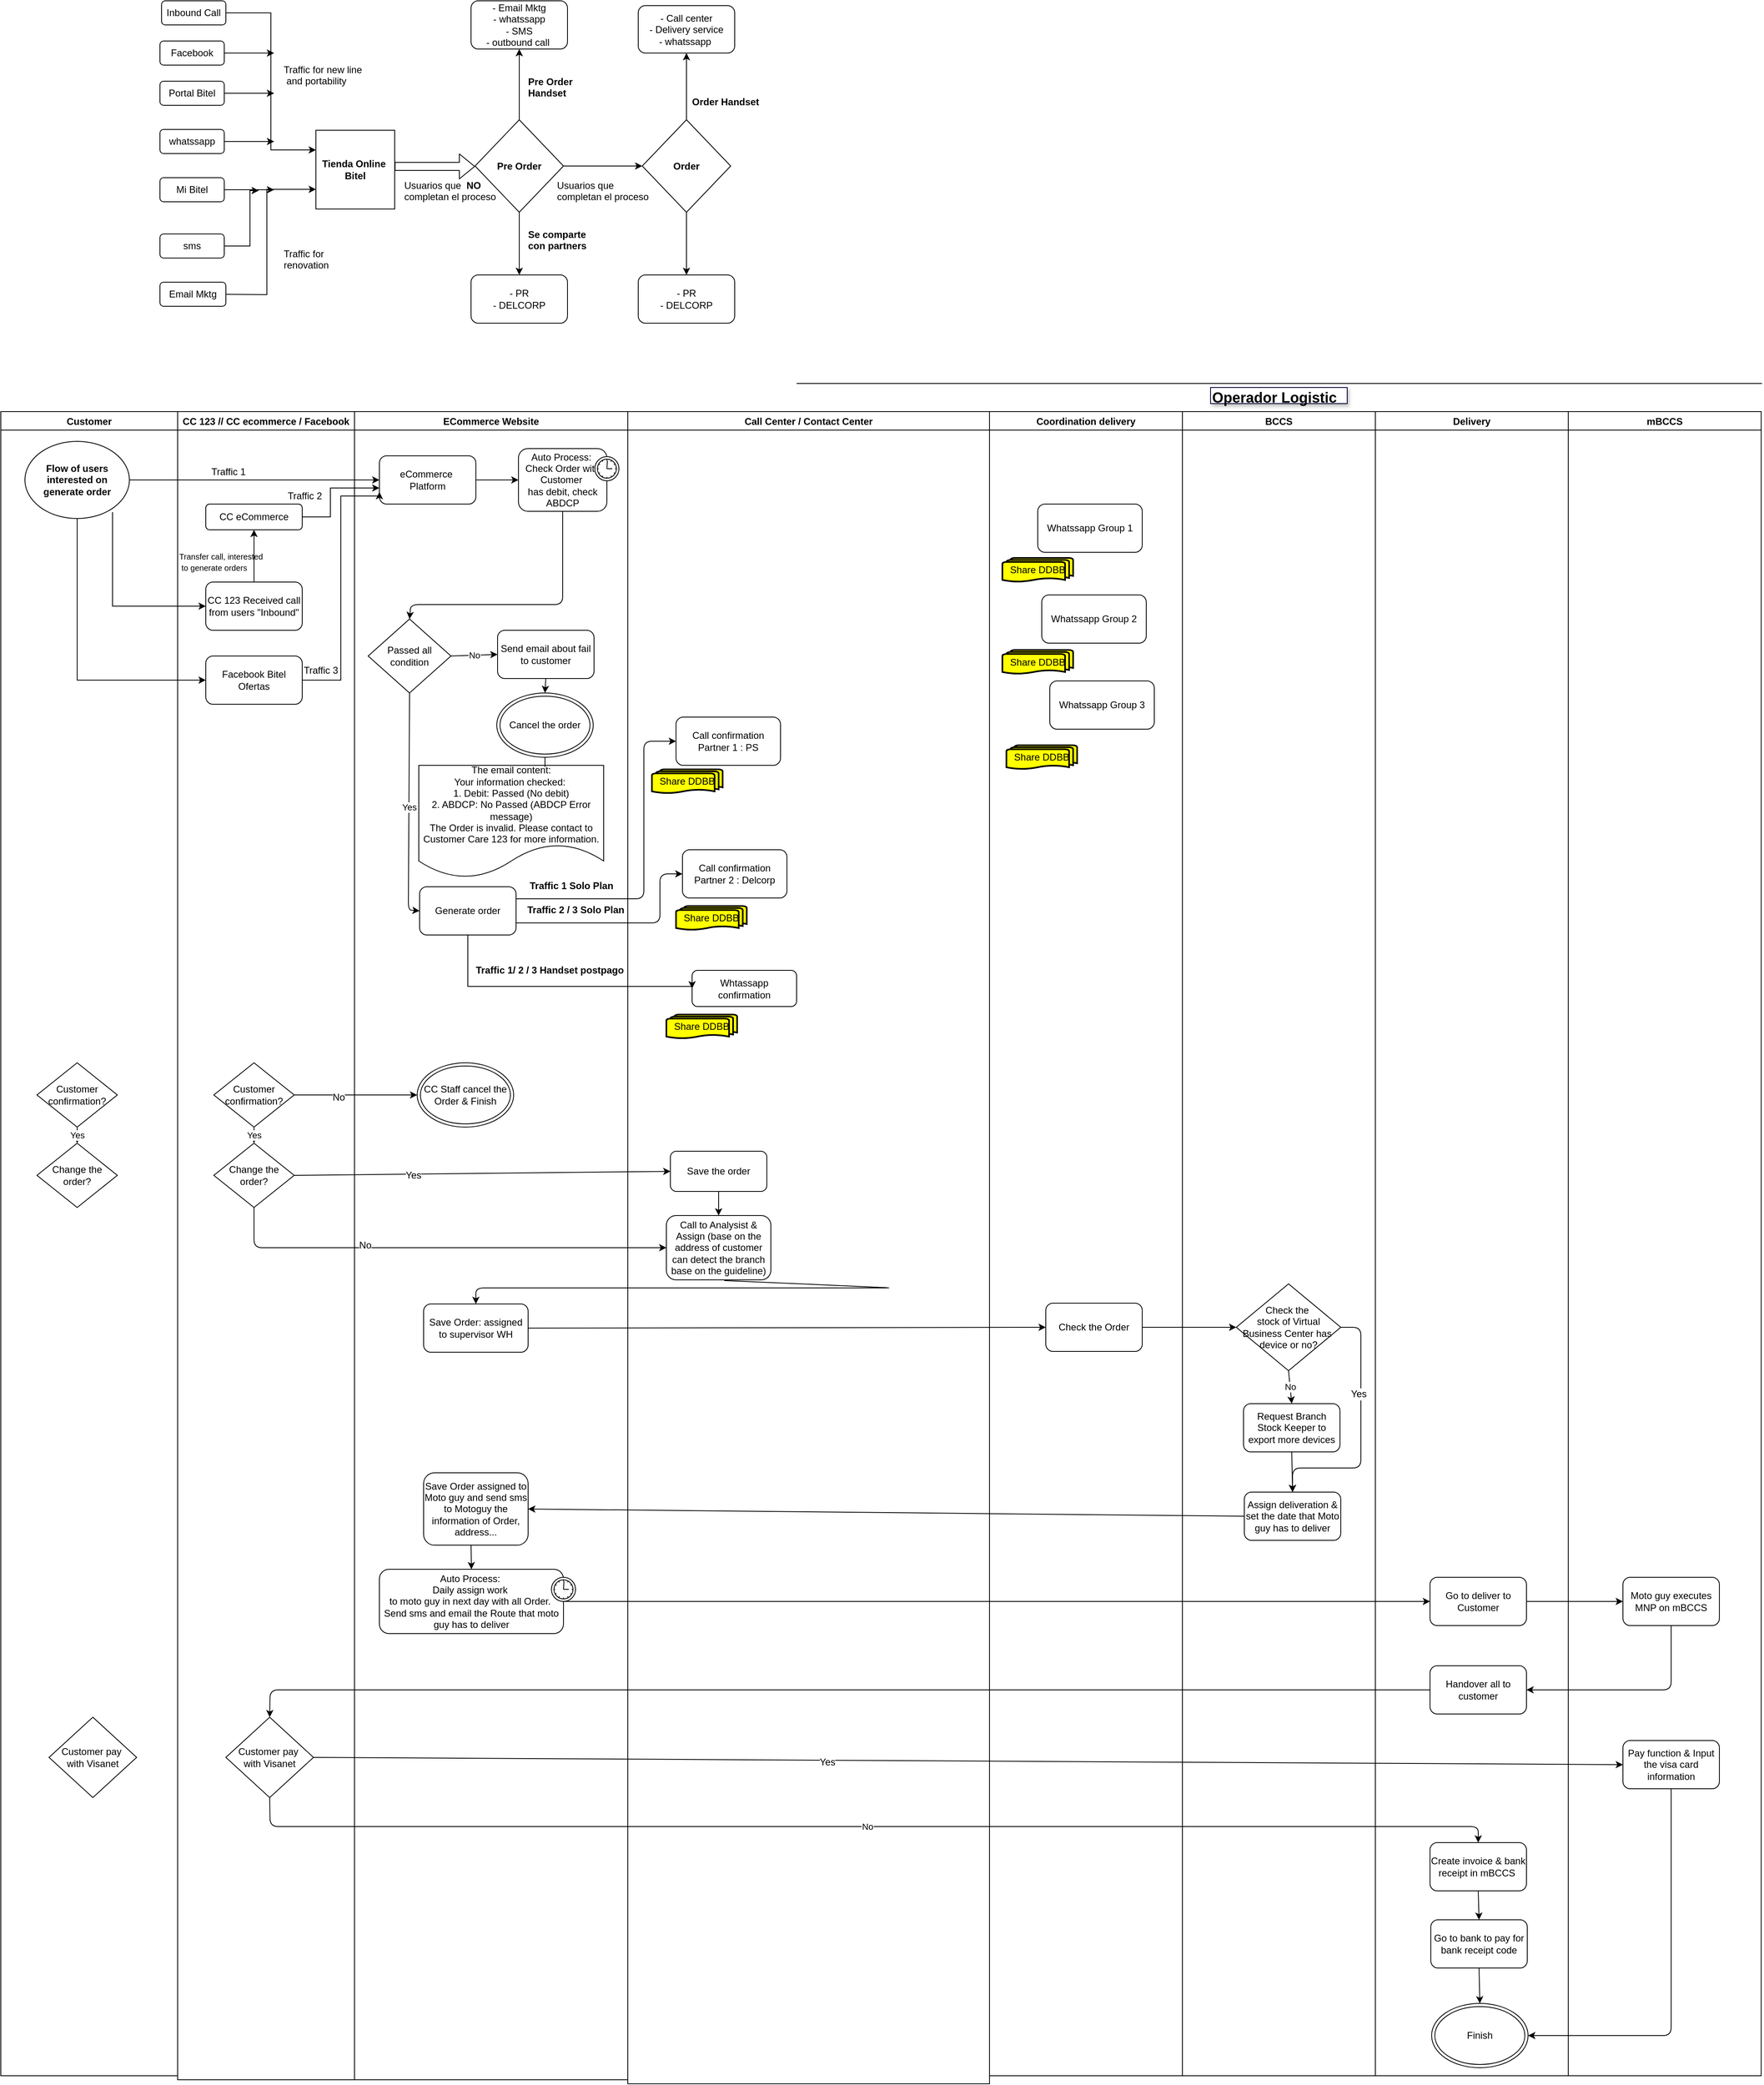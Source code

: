 <mxfile version="10.8.0" type="github"><diagram id="zP4iyxs3jzjMyuQG23tj" name="Page-1"><mxGraphModel dx="1930" dy="452" grid="1" gridSize="10" guides="1" tooltips="1" connect="1" arrows="1" fold="1" page="1" pageScale="1" pageWidth="850" pageHeight="1100" math="0" shadow="0"><root><mxCell id="0"/><mxCell id="1" parent="0"/><mxCell id="Ee-xBz2CqtSxg2sr-4L6-31" style="edgeStyle=orthogonalEdgeStyle;rounded=0;orthogonalLoop=1;jettySize=auto;html=1;" parent="1" source="Ee-xBz2CqtSxg2sr-4L6-2" edge="1"><mxGeometry relative="1" as="geometry"><mxPoint x="200" y="109" as="targetPoint"/></mxGeometry></mxCell><mxCell id="Ee-xBz2CqtSxg2sr-4L6-2" value="Facebook" style="rounded=1;whiteSpace=wrap;html=1;" parent="1" vertex="1"><mxGeometry x="58" y="94" width="80" height="30" as="geometry"/></mxCell><mxCell id="Ee-xBz2CqtSxg2sr-4L6-13" style="edgeStyle=orthogonalEdgeStyle;rounded=0;orthogonalLoop=1;jettySize=auto;html=1;" parent="1" source="Ee-xBz2CqtSxg2sr-4L6-3" edge="1"><mxGeometry relative="1" as="geometry"><mxPoint x="200" y="159" as="targetPoint"/></mxGeometry></mxCell><mxCell id="Ee-xBz2CqtSxg2sr-4L6-3" value="Portal Bitel" style="rounded=1;whiteSpace=wrap;html=1;" parent="1" vertex="1"><mxGeometry x="58" y="144" width="80" height="30" as="geometry"/></mxCell><mxCell id="Ee-xBz2CqtSxg2sr-4L6-14" style="edgeStyle=orthogonalEdgeStyle;rounded=0;orthogonalLoop=1;jettySize=auto;html=1;" parent="1" source="Ee-xBz2CqtSxg2sr-4L6-4" edge="1"><mxGeometry relative="1" as="geometry"><mxPoint x="200" y="219" as="targetPoint"/></mxGeometry></mxCell><mxCell id="Ee-xBz2CqtSxg2sr-4L6-4" value="whatssapp" style="rounded=1;whiteSpace=wrap;html=1;" parent="1" vertex="1"><mxGeometry x="58" y="204" width="80" height="30" as="geometry"/></mxCell><mxCell id="Ee-xBz2CqtSxg2sr-4L6-16" style="edgeStyle=orthogonalEdgeStyle;rounded=0;orthogonalLoop=1;jettySize=auto;html=1;" parent="1" source="Ee-xBz2CqtSxg2sr-4L6-5" edge="1"><mxGeometry relative="1" as="geometry"><mxPoint x="200" y="279" as="targetPoint"/></mxGeometry></mxCell><mxCell id="Ee-xBz2CqtSxg2sr-4L6-5" value="Mi Bitel" style="rounded=1;whiteSpace=wrap;html=1;" parent="1" vertex="1"><mxGeometry x="58" y="264" width="80" height="30" as="geometry"/></mxCell><mxCell id="Ee-xBz2CqtSxg2sr-4L6-17" style="edgeStyle=orthogonalEdgeStyle;rounded=0;orthogonalLoop=1;jettySize=auto;html=1;" parent="1" edge="1"><mxGeometry relative="1" as="geometry"><mxPoint x="181" y="280" as="targetPoint"/><mxPoint x="129" y="349" as="sourcePoint"/><Array as="points"><mxPoint x="170" y="349"/><mxPoint x="170" y="280"/></Array></mxGeometry></mxCell><mxCell id="Ee-xBz2CqtSxg2sr-4L6-6" value="sms" style="rounded=1;whiteSpace=wrap;html=1;" parent="1" vertex="1"><mxGeometry x="58" y="334" width="80" height="30" as="geometry"/></mxCell><mxCell id="Ee-xBz2CqtSxg2sr-4L6-18" style="edgeStyle=orthogonalEdgeStyle;rounded=0;orthogonalLoop=1;jettySize=auto;html=1;entryX=0;entryY=0.75;entryDx=0;entryDy=0;" parent="1" target="Ee-xBz2CqtSxg2sr-4L6-8" edge="1"><mxGeometry relative="1" as="geometry"><mxPoint x="199" y="280" as="targetPoint"/><mxPoint x="129" y="409" as="sourcePoint"/></mxGeometry></mxCell><mxCell id="Ee-xBz2CqtSxg2sr-4L6-7" value="Email Mktg" style="rounded=1;whiteSpace=wrap;html=1;" parent="1" vertex="1"><mxGeometry x="58" y="394" width="82" height="30" as="geometry"/></mxCell><mxCell id="Ee-xBz2CqtSxg2sr-4L6-8" value="&lt;b&gt;Tienda Online&amp;nbsp;&lt;br&gt;Bitel&lt;/b&gt;&lt;br&gt;" style="whiteSpace=wrap;html=1;aspect=fixed;" parent="1" vertex="1"><mxGeometry x="252" y="205" width="98" height="98" as="geometry"/></mxCell><mxCell id="Ee-xBz2CqtSxg2sr-4L6-15" value="Traffic for new line&lt;br&gt;&amp;nbsp;and portability" style="text;html=1;resizable=0;points=[];autosize=1;align=left;verticalAlign=top;spacingTop=-4;" parent="1" vertex="1"><mxGeometry x="210" y="120" width="110" height="30" as="geometry"/></mxCell><mxCell id="Ee-xBz2CqtSxg2sr-4L6-19" value="Traffic for &lt;br&gt;renovation" style="text;html=1;resizable=0;points=[];autosize=1;align=left;verticalAlign=top;spacingTop=-4;" parent="1" vertex="1"><mxGeometry x="210" y="349" width="70" height="30" as="geometry"/></mxCell><mxCell id="Ee-xBz2CqtSxg2sr-4L6-30" style="edgeStyle=orthogonalEdgeStyle;rounded=0;orthogonalLoop=1;jettySize=auto;html=1;entryX=0;entryY=0.25;entryDx=0;entryDy=0;" parent="1" source="Ee-xBz2CqtSxg2sr-4L6-29" target="Ee-xBz2CqtSxg2sr-4L6-8" edge="1"><mxGeometry relative="1" as="geometry"/></mxCell><mxCell id="Ee-xBz2CqtSxg2sr-4L6-29" value="Inbound Call" style="rounded=1;whiteSpace=wrap;html=1;" parent="1" vertex="1"><mxGeometry x="60" y="44" width="80" height="30" as="geometry"/></mxCell><mxCell id="Ee-xBz2CqtSxg2sr-4L6-32" value="" style="shape=flexArrow;endArrow=classic;html=1;" parent="1" edge="1"><mxGeometry width="50" height="50" relative="1" as="geometry"><mxPoint x="350" y="250" as="sourcePoint"/><mxPoint x="450" y="250" as="targetPoint"/></mxGeometry></mxCell><mxCell id="Ee-xBz2CqtSxg2sr-4L6-35" style="edgeStyle=orthogonalEdgeStyle;rounded=0;orthogonalLoop=1;jettySize=auto;html=1;entryX=0;entryY=0.5;entryDx=0;entryDy=0;" parent="1" source="Ee-xBz2CqtSxg2sr-4L6-33" target="Ee-xBz2CqtSxg2sr-4L6-34" edge="1"><mxGeometry relative="1" as="geometry"/></mxCell><mxCell id="Ee-xBz2CqtSxg2sr-4L6-39" style="edgeStyle=orthogonalEdgeStyle;rounded=0;orthogonalLoop=1;jettySize=auto;html=1;entryX=0.5;entryY=1;entryDx=0;entryDy=0;" parent="1" source="Ee-xBz2CqtSxg2sr-4L6-33" target="Ee-xBz2CqtSxg2sr-4L6-38" edge="1"><mxGeometry relative="1" as="geometry"/></mxCell><mxCell id="Ee-xBz2CqtSxg2sr-4L6-44" style="edgeStyle=orthogonalEdgeStyle;rounded=0;orthogonalLoop=1;jettySize=auto;html=1;" parent="1" source="Ee-xBz2CqtSxg2sr-4L6-33" target="Ee-xBz2CqtSxg2sr-4L6-43" edge="1"><mxGeometry relative="1" as="geometry"/></mxCell><mxCell id="Ee-xBz2CqtSxg2sr-4L6-33" value="&lt;b&gt;Pre Order&lt;/b&gt;" style="rhombus;whiteSpace=wrap;html=1;" parent="1" vertex="1"><mxGeometry x="450" y="192" width="110" height="115" as="geometry"/></mxCell><mxCell id="Ee-xBz2CqtSxg2sr-4L6-46" style="edgeStyle=orthogonalEdgeStyle;rounded=0;orthogonalLoop=1;jettySize=auto;html=1;entryX=0.5;entryY=1;entryDx=0;entryDy=0;" parent="1" source="Ee-xBz2CqtSxg2sr-4L6-34" target="Ee-xBz2CqtSxg2sr-4L6-45" edge="1"><mxGeometry relative="1" as="geometry"/></mxCell><mxCell id="Ee-xBz2CqtSxg2sr-4L6-49" style="edgeStyle=orthogonalEdgeStyle;rounded=0;orthogonalLoop=1;jettySize=auto;html=1;" parent="1" source="Ee-xBz2CqtSxg2sr-4L6-34" target="Ee-xBz2CqtSxg2sr-4L6-48" edge="1"><mxGeometry relative="1" as="geometry"/></mxCell><mxCell id="Ee-xBz2CqtSxg2sr-4L6-34" value="&lt;b&gt;Order&lt;/b&gt;" style="rhombus;whiteSpace=wrap;html=1;" parent="1" vertex="1"><mxGeometry x="658" y="192" width="110" height="115" as="geometry"/></mxCell><mxCell id="Ee-xBz2CqtSxg2sr-4L6-36" value="Usuarios que&amp;nbsp; &lt;br&gt;completan&amp;nbsp;el proceso&lt;br&gt;" style="text;html=1;resizable=0;points=[];autosize=1;align=left;verticalAlign=top;spacingTop=-4;" parent="1" vertex="1"><mxGeometry x="550" y="264" width="130" height="30" as="geometry"/></mxCell><mxCell id="Ee-xBz2CqtSxg2sr-4L6-37" value="Usuarios que&amp;nbsp; &lt;b&gt;NO&lt;/b&gt;&lt;br&gt;completan&amp;nbsp;el proceso&lt;br&gt;" style="text;html=1;resizable=0;points=[];autosize=1;align=left;verticalAlign=top;spacingTop=-4;" parent="1" vertex="1"><mxGeometry x="360" y="264" width="130" height="30" as="geometry"/></mxCell><mxCell id="Ee-xBz2CqtSxg2sr-4L6-38" value="- Email Mktg&lt;br&gt;- whatssapp&lt;br&gt;- SMS&lt;br&gt;- outbound call&amp;nbsp;&lt;br&gt;" style="rounded=1;whiteSpace=wrap;html=1;" parent="1" vertex="1"><mxGeometry x="445" y="44" width="120" height="60" as="geometry"/></mxCell><mxCell id="Ee-xBz2CqtSxg2sr-4L6-41" value="&lt;b&gt;Pre Order&lt;br&gt;Handset&lt;/b&gt;&lt;br&gt;" style="text;html=1;resizable=0;points=[];autosize=1;align=left;verticalAlign=top;spacingTop=-4;" parent="1" vertex="1"><mxGeometry x="514" y="135" width="70" height="30" as="geometry"/></mxCell><mxCell id="Ee-xBz2CqtSxg2sr-4L6-42" value="&lt;b&gt;Se comparte&lt;br&gt;con partners&lt;/b&gt;&lt;br&gt;" style="text;html=1;resizable=0;points=[];autosize=1;align=left;verticalAlign=top;spacingTop=-4;" parent="1" vertex="1"><mxGeometry x="514" y="324.5" width="90" height="30" as="geometry"/></mxCell><mxCell id="Ee-xBz2CqtSxg2sr-4L6-43" value="- PR&lt;br&gt;- DELCORP&lt;br&gt;" style="rounded=1;whiteSpace=wrap;html=1;" parent="1" vertex="1"><mxGeometry x="445" y="385" width="120" height="60" as="geometry"/></mxCell><mxCell id="Ee-xBz2CqtSxg2sr-4L6-45" value="- Call center&lt;br&gt;- Delivery service&lt;br&gt;- whatssapp&amp;nbsp;&lt;br&gt;" style="rounded=1;whiteSpace=wrap;html=1;" parent="1" vertex="1"><mxGeometry x="653" y="50" width="120" height="59" as="geometry"/></mxCell><mxCell id="Ee-xBz2CqtSxg2sr-4L6-47" value="&lt;b&gt;Order&amp;nbsp;Handset&lt;/b&gt;&lt;br&gt;" style="text;html=1;resizable=0;points=[];autosize=1;align=left;verticalAlign=top;spacingTop=-4;" parent="1" vertex="1"><mxGeometry x="718" y="160" width="100" height="20" as="geometry"/></mxCell><mxCell id="Ee-xBz2CqtSxg2sr-4L6-48" value="- PR&lt;br&gt;- DELCORP&lt;br&gt;" style="rounded=1;whiteSpace=wrap;html=1;" parent="1" vertex="1"><mxGeometry x="653" y="385" width="120" height="60" as="geometry"/></mxCell><mxCell id="YgWcidtkxYccLJRaPpgr-2" value="CC 123 // CC ecommerce / Facebook" style="swimlane;" vertex="1" parent="1"><mxGeometry x="80" y="555" width="220" height="2075" as="geometry"/></mxCell><mxCell id="YgWcidtkxYccLJRaPpgr-4" value="Customer confirmation?" style="rhombus;whiteSpace=wrap;html=1;" vertex="1" parent="YgWcidtkxYccLJRaPpgr-2"><mxGeometry x="45" y="810" width="100" height="80" as="geometry"/></mxCell><mxCell id="YgWcidtkxYccLJRaPpgr-5" value="Change the order?" style="rhombus;whiteSpace=wrap;html=1;" vertex="1" parent="YgWcidtkxYccLJRaPpgr-2"><mxGeometry x="45" y="910" width="100" height="80" as="geometry"/></mxCell><mxCell id="YgWcidtkxYccLJRaPpgr-6" value="Yes" style="endArrow=classic;html=1;entryX=0.5;entryY=0;exitX=0.5;exitY=1;" edge="1" parent="YgWcidtkxYccLJRaPpgr-2" source="YgWcidtkxYccLJRaPpgr-4" target="YgWcidtkxYccLJRaPpgr-5"><mxGeometry width="50" height="50" relative="1" as="geometry"><mxPoint x="878" y="858" as="sourcePoint"/><mxPoint x="788" y="898" as="targetPoint"/></mxGeometry></mxCell><mxCell id="YgWcidtkxYccLJRaPpgr-7" value="Customer pay&amp;nbsp;&lt;div&gt;with Visanet&lt;/div&gt;" style="rhombus;whiteSpace=wrap;html=1;" vertex="1" parent="YgWcidtkxYccLJRaPpgr-2"><mxGeometry x="60" y="1624" width="109" height="100" as="geometry"/></mxCell><mxCell id="YgWcidtkxYccLJRaPpgr-96" style="edgeStyle=orthogonalEdgeStyle;rounded=0;orthogonalLoop=1;jettySize=auto;html=1;" edge="1" parent="YgWcidtkxYccLJRaPpgr-2" source="YgWcidtkxYccLJRaPpgr-93" target="YgWcidtkxYccLJRaPpgr-95"><mxGeometry relative="1" as="geometry"/></mxCell><mxCell id="YgWcidtkxYccLJRaPpgr-93" value="CC 123 Received call from users &quot;Inbound&quot;" style="rounded=1;whiteSpace=wrap;html=1;" vertex="1" parent="YgWcidtkxYccLJRaPpgr-2"><mxGeometry x="35" y="212" width="120" height="60" as="geometry"/></mxCell><mxCell id="YgWcidtkxYccLJRaPpgr-95" value="CC eCommerce" style="rounded=1;whiteSpace=wrap;html=1;" vertex="1" parent="YgWcidtkxYccLJRaPpgr-2"><mxGeometry x="35" y="115" width="120" height="32" as="geometry"/></mxCell><mxCell id="YgWcidtkxYccLJRaPpgr-97" value="&lt;font style=&quot;font-size: 10px&quot;&gt;Transfer&amp;nbsp;call, interested&lt;br&gt;&amp;nbsp;to generate orders&amp;nbsp;&lt;/font&gt;" style="text;html=1;resizable=0;points=[];autosize=1;align=left;verticalAlign=top;spacingTop=-4;" vertex="1" parent="YgWcidtkxYccLJRaPpgr-2"><mxGeometry y="170" width="120" height="30" as="geometry"/></mxCell><mxCell id="YgWcidtkxYccLJRaPpgr-102" value="Facebook Bitel Ofertas" style="rounded=1;whiteSpace=wrap;html=1;" vertex="1" parent="YgWcidtkxYccLJRaPpgr-2"><mxGeometry x="35" y="304" width="120" height="60" as="geometry"/></mxCell><mxCell id="YgWcidtkxYccLJRaPpgr-105" value="Traffic 1" style="text;html=1;resizable=0;points=[];autosize=1;align=left;verticalAlign=top;spacingTop=-4;" vertex="1" parent="YgWcidtkxYccLJRaPpgr-2"><mxGeometry x="40" y="65" width="60" height="20" as="geometry"/></mxCell><mxCell id="YgWcidtkxYccLJRaPpgr-106" value="Traffic 2" style="text;html=1;resizable=0;points=[];autosize=1;align=left;verticalAlign=top;spacingTop=-4;" vertex="1" parent="YgWcidtkxYccLJRaPpgr-2"><mxGeometry x="135" y="95" width="60" height="20" as="geometry"/></mxCell><mxCell id="YgWcidtkxYccLJRaPpgr-107" value="Traffic 3" style="text;html=1;resizable=0;points=[];autosize=1;align=left;verticalAlign=top;spacingTop=-4;" vertex="1" parent="YgWcidtkxYccLJRaPpgr-2"><mxGeometry x="155" y="312" width="60" height="20" as="geometry"/></mxCell><mxCell id="YgWcidtkxYccLJRaPpgr-8" value="ECommerce Website" style="swimlane;" vertex="1" parent="1"><mxGeometry x="300" y="555" width="340" height="2075" as="geometry"/></mxCell><mxCell id="YgWcidtkxYccLJRaPpgr-9" value="eCommerce&amp;nbsp;&lt;br&gt;Platform&lt;br&gt;" style="rounded=1;whiteSpace=wrap;html=1;" vertex="1" parent="YgWcidtkxYccLJRaPpgr-8"><mxGeometry x="31" y="55" width="120" height="60" as="geometry"/></mxCell><mxCell id="YgWcidtkxYccLJRaPpgr-10" value="No" style="endArrow=classic;html=1;exitX=1;exitY=0.5;entryX=0;entryY=0.5;" edge="1" parent="YgWcidtkxYccLJRaPpgr-8" source="YgWcidtkxYccLJRaPpgr-14" target="YgWcidtkxYccLJRaPpgr-22"><mxGeometry width="50" height="50" relative="1" as="geometry"><mxPoint x="118" y="378" as="sourcePoint"/><mxPoint x="170" y="298" as="targetPoint"/></mxGeometry></mxCell><mxCell id="YgWcidtkxYccLJRaPpgr-11" value="Generate order" style="rounded=1;whiteSpace=wrap;html=1;" vertex="1" parent="YgWcidtkxYccLJRaPpgr-8"><mxGeometry x="81" y="591" width="120" height="60" as="geometry"/></mxCell><mxCell id="YgWcidtkxYccLJRaPpgr-14" value="Passed all condition" style="rhombus;whiteSpace=wrap;html=1;" vertex="1" parent="YgWcidtkxYccLJRaPpgr-8"><mxGeometry x="17" y="258" width="103" height="92" as="geometry"/></mxCell><mxCell id="YgWcidtkxYccLJRaPpgr-15" value="&lt;span&gt;CC Staff cancel the Order &amp;amp; Finish&lt;/span&gt;" style="ellipse;shape=doubleEllipse;whiteSpace=wrap;html=1;" vertex="1" parent="YgWcidtkxYccLJRaPpgr-8"><mxGeometry x="78" y="810" width="120" height="80" as="geometry"/></mxCell><mxCell id="YgWcidtkxYccLJRaPpgr-16" value="" style="endArrow=classic;html=1;exitX=1;exitY=0.5;entryX=0;entryY=0.5;exitDx=0;exitDy=0;entryDx=0;entryDy=0;" edge="1" parent="YgWcidtkxYccLJRaPpgr-8" source="YgWcidtkxYccLJRaPpgr-9" target="YgWcidtkxYccLJRaPpgr-20"><mxGeometry width="50" height="50" relative="1" as="geometry"><mxPoint x="100" y="210" as="sourcePoint"/><mxPoint x="86" y="160" as="targetPoint"/></mxGeometry></mxCell><mxCell id="YgWcidtkxYccLJRaPpgr-17" value="Yes" style="endArrow=classic;html=1;entryX=0;entryY=0.5;exitX=0.5;exitY=1;" edge="1" parent="YgWcidtkxYccLJRaPpgr-8" source="YgWcidtkxYccLJRaPpgr-14" target="YgWcidtkxYccLJRaPpgr-11"><mxGeometry width="50" height="50" relative="1" as="geometry"><mxPoint x="-39" y="621" as="sourcePoint"/><mxPoint x="76" y="671" as="targetPoint"/><Array as="points"><mxPoint x="67" y="620"/></Array></mxGeometry></mxCell><mxCell id="YgWcidtkxYccLJRaPpgr-20" value="Auto Process:&amp;nbsp;&lt;div&gt;Check Order with Customer&amp;nbsp;&lt;/div&gt;&lt;div&gt;has debit, check ABDCP&lt;/div&gt;" style="html=1;whiteSpace=wrap;rounded=1;" vertex="1" parent="YgWcidtkxYccLJRaPpgr-8"><mxGeometry x="204" y="46" width="110" height="78" as="geometry"/></mxCell><mxCell id="YgWcidtkxYccLJRaPpgr-21" value="" style="shape=mxgraph.bpmn.timer_start;perimeter=ellipsePerimeter;html=1;labelPosition=right;labelBackgroundColor=#ffffff;align=left;" vertex="1" parent="YgWcidtkxYccLJRaPpgr-20"><mxGeometry x="1" width="30" height="30" relative="1" as="geometry"><mxPoint x="-15" y="10" as="offset"/></mxGeometry></mxCell><mxCell id="YgWcidtkxYccLJRaPpgr-22" value="Send email about fail to customer" style="rounded=1;whiteSpace=wrap;html=1;" vertex="1" parent="YgWcidtkxYccLJRaPpgr-8"><mxGeometry x="178" y="272" width="120" height="60" as="geometry"/></mxCell><mxCell id="YgWcidtkxYccLJRaPpgr-23" value="Cancel the order" style="ellipse;shape=doubleEllipse;whiteSpace=wrap;html=1;" vertex="1" parent="YgWcidtkxYccLJRaPpgr-8"><mxGeometry x="177" y="350" width="120" height="80" as="geometry"/></mxCell><mxCell id="YgWcidtkxYccLJRaPpgr-24" value="" style="endArrow=classic;html=1;entryX=0.5;entryY=0;exitX=0.5;exitY=1;" edge="1" parent="YgWcidtkxYccLJRaPpgr-8" source="YgWcidtkxYccLJRaPpgr-22" target="YgWcidtkxYccLJRaPpgr-23"><mxGeometry width="50" height="50" relative="1" as="geometry"><mxPoint x="170" y="490" as="sourcePoint"/><mxPoint x="220" y="440" as="targetPoint"/></mxGeometry></mxCell><mxCell id="YgWcidtkxYccLJRaPpgr-25" value="The email content:&lt;div&gt;Your information checked:&amp;nbsp;&lt;div&gt;1. Debit: Passed (No debit)&lt;/div&gt;&lt;div&gt;2. ABDCP: No Passed (ABDCP Error message)&lt;/div&gt;&lt;div&gt;The Order is invalid. Please contact to Customer Care 123 for more information.&lt;/div&gt;&lt;/div&gt;" style="shape=document;whiteSpace=wrap;html=1;boundedLbl=1;" vertex="1" parent="YgWcidtkxYccLJRaPpgr-8"><mxGeometry x="80" y="440" width="230" height="140" as="geometry"/></mxCell><mxCell id="YgWcidtkxYccLJRaPpgr-26" value="" style="endArrow=none;html=1;entryX=0.5;entryY=1;" edge="1" parent="YgWcidtkxYccLJRaPpgr-8" target="YgWcidtkxYccLJRaPpgr-23"><mxGeometry width="50" height="50" relative="1" as="geometry"><mxPoint x="237" y="442" as="sourcePoint"/><mxPoint x="200" y="380" as="targetPoint"/></mxGeometry></mxCell><mxCell id="YgWcidtkxYccLJRaPpgr-27" value="Save Order assigned to Moto guy and send sms to Motoguy the information of Order, address..." style="rounded=1;whiteSpace=wrap;html=1;" vertex="1" parent="YgWcidtkxYccLJRaPpgr-8"><mxGeometry x="86" y="1320" width="130" height="90" as="geometry"/></mxCell><mxCell id="YgWcidtkxYccLJRaPpgr-28" value="" style="endArrow=classic;html=1;exitX=0.454;exitY=1;exitPerimeter=0;entryX=0.5;entryY=0;" edge="1" parent="YgWcidtkxYccLJRaPpgr-8" source="YgWcidtkxYccLJRaPpgr-27" target="YgWcidtkxYccLJRaPpgr-30"><mxGeometry width="50" height="50" relative="1" as="geometry"><mxPoint x="151" y="1605" as="sourcePoint"/><mxPoint x="144" y="1437" as="targetPoint"/></mxGeometry></mxCell><mxCell id="YgWcidtkxYccLJRaPpgr-29" value="Save Order: assigned to supervisor WH" style="rounded=1;whiteSpace=wrap;html=1;" vertex="1" parent="YgWcidtkxYccLJRaPpgr-8"><mxGeometry x="86" y="1110" width="130" height="60" as="geometry"/></mxCell><mxCell id="YgWcidtkxYccLJRaPpgr-30" value="Auto Process:&amp;nbsp;&lt;div&gt;Daily assign work&amp;nbsp;&lt;/div&gt;&lt;div&gt;to moto guy in next day with all Order.&amp;nbsp;&lt;br&gt;&lt;/div&gt;&lt;div&gt;Send sms and email the Route that moto guy has to deliver&lt;/div&gt;" style="html=1;whiteSpace=wrap;rounded=1;" vertex="1" parent="YgWcidtkxYccLJRaPpgr-8"><mxGeometry x="31" y="1440" width="229" height="80" as="geometry"/></mxCell><mxCell id="YgWcidtkxYccLJRaPpgr-31" value="" style="shape=mxgraph.bpmn.timer_start;perimeter=ellipsePerimeter;html=1;labelPosition=right;labelBackgroundColor=#ffffff;align=left;" vertex="1" parent="YgWcidtkxYccLJRaPpgr-30"><mxGeometry x="1" width="30" height="30" relative="1" as="geometry"><mxPoint x="-15" y="10" as="offset"/></mxGeometry></mxCell><mxCell id="YgWcidtkxYccLJRaPpgr-110" value="&lt;b&gt;Traffic 1 Solo Plan&lt;br&gt;&lt;/b&gt;" style="text;html=1;resizable=0;points=[];autosize=1;align=left;verticalAlign=top;spacingTop=-4;" vertex="1" parent="YgWcidtkxYccLJRaPpgr-8"><mxGeometry x="216" y="580" width="120" height="20" as="geometry"/></mxCell><mxCell id="YgWcidtkxYccLJRaPpgr-112" value="&lt;b&gt;Traffic 2 / 3 Solo Plan&lt;/b&gt;" style="text;html=1;resizable=0;points=[];autosize=1;align=left;verticalAlign=top;spacingTop=-4;" vertex="1" parent="YgWcidtkxYccLJRaPpgr-8"><mxGeometry x="213" y="610" width="140" height="20" as="geometry"/></mxCell><mxCell id="YgWcidtkxYccLJRaPpgr-48" value="" style="endArrow=classic;html=1;exitX=0.5;exitY=1;entryX=0.5;entryY=0;exitDx=0;exitDy=0;" edge="1" parent="YgWcidtkxYccLJRaPpgr-8" source="YgWcidtkxYccLJRaPpgr-20" target="YgWcidtkxYccLJRaPpgr-14"><mxGeometry width="50" height="50" relative="1" as="geometry"><mxPoint x="451" y="105" as="sourcePoint"/><mxPoint x="72" y="250" as="targetPoint"/><Array as="points"><mxPoint x="259" y="240"/><mxPoint x="70" y="240"/></Array></mxGeometry></mxCell><mxCell id="YgWcidtkxYccLJRaPpgr-130" value="&lt;b&gt;Traffic 1/ 2 / 3 Handset postpago&lt;/b&gt;" style="text;html=1;resizable=0;points=[];autosize=1;align=left;verticalAlign=top;spacingTop=-4;" vertex="1" parent="YgWcidtkxYccLJRaPpgr-8"><mxGeometry x="149" y="685" width="200" height="20" as="geometry"/></mxCell><mxCell id="YgWcidtkxYccLJRaPpgr-34" value="Call Center / Contact Center" style="swimlane;startSize=23;" vertex="1" parent="1"><mxGeometry x="640" y="555" width="450" height="2080" as="geometry"/></mxCell><mxCell id="YgWcidtkxYccLJRaPpgr-35" value="Call confirmation&lt;br&gt;Partner 1 : PS&lt;br&gt;" style="rounded=1;whiteSpace=wrap;html=1;" vertex="1" parent="YgWcidtkxYccLJRaPpgr-34"><mxGeometry x="60" y="380" width="130" height="60" as="geometry"/></mxCell><mxCell id="YgWcidtkxYccLJRaPpgr-36" value="Call to Analysist &amp;amp; Assign (base on the address of customer can detect the branch base on the guideline)" style="rounded=1;whiteSpace=wrap;html=1;" vertex="1" parent="YgWcidtkxYccLJRaPpgr-34"><mxGeometry x="48" y="1000" width="130" height="80" as="geometry"/></mxCell><mxCell id="YgWcidtkxYccLJRaPpgr-37" value="Save the order" style="rounded=1;whiteSpace=wrap;html=1;" vertex="1" parent="YgWcidtkxYccLJRaPpgr-34"><mxGeometry x="53" y="920" width="120" height="50" as="geometry"/></mxCell><mxCell id="YgWcidtkxYccLJRaPpgr-38" value="" style="endArrow=classic;html=1;exitX=0.5;exitY=1;entryX=0.5;entryY=0;" edge="1" parent="YgWcidtkxYccLJRaPpgr-34" source="YgWcidtkxYccLJRaPpgr-37" target="YgWcidtkxYccLJRaPpgr-36"><mxGeometry width="50" height="50" relative="1" as="geometry"><mxPoint x="140" y="1050" as="sourcePoint"/><mxPoint x="190" y="1000" as="targetPoint"/></mxGeometry></mxCell><mxCell id="YgWcidtkxYccLJRaPpgr-113" value="Share DDBB" style="strokeWidth=2;html=1;shape=mxgraph.flowchart.multi-document;whiteSpace=wrap;fillColor=#FFFF00;" vertex="1" parent="YgWcidtkxYccLJRaPpgr-34"><mxGeometry x="30" y="445" width="88" height="30" as="geometry"/></mxCell><mxCell id="YgWcidtkxYccLJRaPpgr-114" value="Share DDBB" style="strokeWidth=2;html=1;shape=mxgraph.flowchart.multi-document;whiteSpace=wrap;fillColor=#FFFF00;" vertex="1" parent="YgWcidtkxYccLJRaPpgr-34"><mxGeometry x="60" y="615" width="88" height="30" as="geometry"/></mxCell><mxCell id="YgWcidtkxYccLJRaPpgr-108" value="Call confirmation&lt;br&gt;Partner 2 : Delcorp&lt;br&gt;" style="rounded=1;whiteSpace=wrap;html=1;" vertex="1" parent="YgWcidtkxYccLJRaPpgr-34"><mxGeometry x="68" y="545" width="130" height="60" as="geometry"/></mxCell><mxCell id="YgWcidtkxYccLJRaPpgr-127" value="Whtassapp confirmation&lt;br&gt;" style="rounded=1;whiteSpace=wrap;html=1;" vertex="1" parent="YgWcidtkxYccLJRaPpgr-34"><mxGeometry x="80" y="695" width="130" height="45" as="geometry"/></mxCell><mxCell id="YgWcidtkxYccLJRaPpgr-128" value="Share DDBB" style="strokeWidth=2;html=1;shape=mxgraph.flowchart.multi-document;whiteSpace=wrap;fillColor=#FFFF00;" vertex="1" parent="YgWcidtkxYccLJRaPpgr-34"><mxGeometry x="48" y="750" width="88" height="30" as="geometry"/></mxCell><mxCell id="YgWcidtkxYccLJRaPpgr-39" value="Coordination delivery" style="swimlane;" vertex="1" parent="1"><mxGeometry x="1090" y="555" width="240" height="2070" as="geometry"/></mxCell><mxCell id="YgWcidtkxYccLJRaPpgr-115" value="Whatssapp Group 1&lt;br&gt;" style="rounded=1;whiteSpace=wrap;html=1;" vertex="1" parent="YgWcidtkxYccLJRaPpgr-39"><mxGeometry x="60" y="115" width="130" height="60" as="geometry"/></mxCell><mxCell id="YgWcidtkxYccLJRaPpgr-116" value="Whatssapp Group 2&lt;br&gt;" style="rounded=1;whiteSpace=wrap;html=1;" vertex="1" parent="YgWcidtkxYccLJRaPpgr-39"><mxGeometry x="65" y="228" width="130" height="60" as="geometry"/></mxCell><mxCell id="YgWcidtkxYccLJRaPpgr-117" value="Whatssapp Group 3&lt;br&gt;" style="rounded=1;whiteSpace=wrap;html=1;" vertex="1" parent="YgWcidtkxYccLJRaPpgr-39"><mxGeometry x="75" y="335" width="130" height="60" as="geometry"/></mxCell><mxCell id="YgWcidtkxYccLJRaPpgr-118" value="Share DDBB" style="strokeWidth=2;html=1;shape=mxgraph.flowchart.multi-document;whiteSpace=wrap;fillColor=#FFFF00;" vertex="1" parent="YgWcidtkxYccLJRaPpgr-39"><mxGeometry x="16" y="182" width="88" height="30" as="geometry"/></mxCell><mxCell id="YgWcidtkxYccLJRaPpgr-119" value="Share DDBB" style="strokeWidth=2;html=1;shape=mxgraph.flowchart.multi-document;whiteSpace=wrap;fillColor=#FFFF00;" vertex="1" parent="YgWcidtkxYccLJRaPpgr-39"><mxGeometry x="16" y="296.5" width="88" height="30" as="geometry"/></mxCell><mxCell id="YgWcidtkxYccLJRaPpgr-120" value="Share DDBB" style="strokeWidth=2;html=1;shape=mxgraph.flowchart.multi-document;whiteSpace=wrap;fillColor=#FFFF00;" vertex="1" parent="YgWcidtkxYccLJRaPpgr-39"><mxGeometry x="21" y="415" width="88" height="30" as="geometry"/></mxCell><mxCell id="YgWcidtkxYccLJRaPpgr-40" value="BCCS" style="swimlane;" vertex="1" parent="1"><mxGeometry x="1330" y="555" width="240" height="2070" as="geometry"/></mxCell><mxCell id="YgWcidtkxYccLJRaPpgr-41" value="Request Branch Stock Keeper to export more devices" style="rounded=1;whiteSpace=wrap;html=1;" vertex="1" parent="YgWcidtkxYccLJRaPpgr-40"><mxGeometry x="76" y="1234" width="120" height="60" as="geometry"/></mxCell><mxCell id="YgWcidtkxYccLJRaPpgr-42" value="Assign deliveration &amp;amp; set the date that Moto guy has to deliver" style="rounded=1;whiteSpace=wrap;html=1;" vertex="1" parent="YgWcidtkxYccLJRaPpgr-40"><mxGeometry x="77" y="1344" width="120" height="60" as="geometry"/></mxCell><mxCell id="YgWcidtkxYccLJRaPpgr-43" value="" style="endArrow=classic;html=1;exitX=0.5;exitY=1;entryX=0.5;entryY=0;" edge="1" parent="YgWcidtkxYccLJRaPpgr-40" source="YgWcidtkxYccLJRaPpgr-41" target="YgWcidtkxYccLJRaPpgr-42"><mxGeometry width="50" height="50" relative="1" as="geometry"><mxPoint x="-38" y="1454" as="sourcePoint"/><mxPoint x="12" y="1404" as="targetPoint"/></mxGeometry></mxCell><mxCell id="YgWcidtkxYccLJRaPpgr-44" value="Delivery" style="swimlane;" vertex="1" parent="1"><mxGeometry x="1570" y="555" width="240" height="2070" as="geometry"/></mxCell><mxCell id="YgWcidtkxYccLJRaPpgr-49" value="mBCCS" style="swimlane;" vertex="1" parent="1"><mxGeometry x="1810" y="555" width="240" height="2070" as="geometry"/></mxCell><mxCell id="YgWcidtkxYccLJRaPpgr-50" value="" style="endArrow=classic;html=1;exitX=1;exitY=0.25;entryX=0;entryY=0.5;exitDx=0;exitDy=0;" edge="1" parent="1" source="YgWcidtkxYccLJRaPpgr-11" target="YgWcidtkxYccLJRaPpgr-35"><mxGeometry width="50" height="50" relative="1" as="geometry"><mxPoint x="557" y="1345" as="sourcePoint"/><mxPoint x="867" y="1325" as="targetPoint"/><Array as="points"><mxPoint x="660" y="1161"/><mxPoint x="660" y="965"/></Array></mxGeometry></mxCell><mxCell id="YgWcidtkxYccLJRaPpgr-51" value="" style="endArrow=classic;html=1;entryX=0;entryY=0.5;exitX=1;exitY=0.5;" edge="1" parent="1" source="YgWcidtkxYccLJRaPpgr-5" target="YgWcidtkxYccLJRaPpgr-37"><mxGeometry width="50" height="50" relative="1" as="geometry"><mxPoint x="718" y="1583" as="sourcePoint"/><mxPoint x="768" y="1533" as="targetPoint"/></mxGeometry></mxCell><mxCell id="YgWcidtkxYccLJRaPpgr-52" value="Yes" style="text;html=1;resizable=0;points=[];align=center;verticalAlign=middle;labelBackgroundColor=#ffffff;" vertex="1" connectable="0" parent="YgWcidtkxYccLJRaPpgr-51"><mxGeometry x="-0.37" y="-1" relative="1" as="geometry"><mxPoint as="offset"/></mxGeometry></mxCell><mxCell id="YgWcidtkxYccLJRaPpgr-53" value="" style="endArrow=classic;html=1;entryX=0;entryY=0.5;exitX=1;exitY=0.5;" edge="1" parent="1" source="YgWcidtkxYccLJRaPpgr-4" target="YgWcidtkxYccLJRaPpgr-15"><mxGeometry width="50" height="50" relative="1" as="geometry"><mxPoint x="908" y="1373" as="sourcePoint"/><mxPoint x="688" y="1363" as="targetPoint"/></mxGeometry></mxCell><mxCell id="YgWcidtkxYccLJRaPpgr-54" value="No" style="text;html=1;resizable=0;points=[];align=center;verticalAlign=middle;labelBackgroundColor=#ffffff;" vertex="1" connectable="0" parent="YgWcidtkxYccLJRaPpgr-53"><mxGeometry x="-0.281" y="-3" relative="1" as="geometry"><mxPoint as="offset"/></mxGeometry></mxCell><mxCell id="YgWcidtkxYccLJRaPpgr-55" value="" style="endArrow=classic;html=1;entryX=0;entryY=0.5;exitX=1;exitY=0.5;" edge="1" parent="1" source="YgWcidtkxYccLJRaPpgr-29" target="YgWcidtkxYccLJRaPpgr-56"><mxGeometry width="50" height="50" relative="1" as="geometry"><mxPoint x="498" y="1693" as="sourcePoint"/><mxPoint x="1168" y="1603" as="targetPoint"/><Array as="points"/></mxGeometry></mxCell><mxCell id="YgWcidtkxYccLJRaPpgr-56" value="Check the Order" style="rounded=1;whiteSpace=wrap;html=1;" vertex="1" parent="1"><mxGeometry x="1160" y="1664" width="120" height="60" as="geometry"/></mxCell><mxCell id="YgWcidtkxYccLJRaPpgr-57" value="" style="endArrow=classic;html=1;exitX=1;exitY=0.5;entryX=0;entryY=0.5;" edge="1" parent="1" source="YgWcidtkxYccLJRaPpgr-56" target="YgWcidtkxYccLJRaPpgr-58"><mxGeometry width="50" height="50" relative="1" as="geometry"><mxPoint x="1299" y="1748" as="sourcePoint"/><mxPoint x="1349" y="1698" as="targetPoint"/></mxGeometry></mxCell><mxCell id="YgWcidtkxYccLJRaPpgr-58" value="&lt;span&gt;Check the&amp;nbsp;&lt;/span&gt;&lt;div&gt;&lt;span&gt;stock of Virtual Business Center has&amp;nbsp;&lt;/span&gt;&lt;/div&gt;&lt;div&gt;&lt;span&gt;device or no?&lt;/span&gt;&lt;/div&gt;" style="rhombus;whiteSpace=wrap;html=1;" vertex="1" parent="1"><mxGeometry x="1397" y="1640" width="130" height="108" as="geometry"/></mxCell><mxCell id="YgWcidtkxYccLJRaPpgr-59" value="No" style="endArrow=classic;html=1;exitX=0.5;exitY=1;entryX=0.5;entryY=0;" edge="1" parent="1" source="YgWcidtkxYccLJRaPpgr-58" target="YgWcidtkxYccLJRaPpgr-41"><mxGeometry width="50" height="50" relative="1" as="geometry"><mxPoint x="1472" y="1859" as="sourcePoint"/><mxPoint x="1457" y="1779" as="targetPoint"/></mxGeometry></mxCell><mxCell id="YgWcidtkxYccLJRaPpgr-60" value="" style="endArrow=classic;html=1;exitX=1;exitY=0.5;entryX=0.5;entryY=0;" edge="1" parent="1" source="YgWcidtkxYccLJRaPpgr-58" target="YgWcidtkxYccLJRaPpgr-42"><mxGeometry width="50" height="50" relative="1" as="geometry"><mxPoint x="1602" y="1709" as="sourcePoint"/><mxPoint x="1552" y="1929" as="targetPoint"/><Array as="points"><mxPoint x="1552" y="1694"/><mxPoint x="1552" y="1869"/><mxPoint x="1467" y="1869"/></Array></mxGeometry></mxCell><mxCell id="YgWcidtkxYccLJRaPpgr-61" value="Yes" style="text;html=1;resizable=0;points=[];align=center;verticalAlign=middle;labelBackgroundColor=#ffffff;" vertex="1" connectable="0" parent="YgWcidtkxYccLJRaPpgr-60"><mxGeometry x="-0.316" y="-3" relative="1" as="geometry"><mxPoint as="offset"/></mxGeometry></mxCell><mxCell id="YgWcidtkxYccLJRaPpgr-62" value="" style="endArrow=classic;html=1;entryX=0.5;entryY=0;exitX=0.554;exitY=1.011;exitPerimeter=0;" edge="1" parent="1" source="YgWcidtkxYccLJRaPpgr-36" target="YgWcidtkxYccLJRaPpgr-29"><mxGeometry width="50" height="50" relative="1" as="geometry"><mxPoint x="748" y="1763" as="sourcePoint"/><mxPoint x="798" y="1713" as="targetPoint"/><Array as="points"><mxPoint x="970" y="1645"/><mxPoint x="451" y="1645"/></Array></mxGeometry></mxCell><mxCell id="YgWcidtkxYccLJRaPpgr-63" value="" style="endArrow=classic;html=1;entryX=1;entryY=0.5;exitX=0;exitY=0.5;" edge="1" parent="1" source="YgWcidtkxYccLJRaPpgr-42" target="YgWcidtkxYccLJRaPpgr-27"><mxGeometry width="50" height="50" relative="1" as="geometry"><mxPoint x="718" y="1923" as="sourcePoint"/><mxPoint x="768" y="1873" as="targetPoint"/></mxGeometry></mxCell><mxCell id="YgWcidtkxYccLJRaPpgr-64" value="" style="endArrow=classic;html=1;entryX=0;entryY=0.5;exitX=0.5;exitY=1;exitPerimeter=0;" edge="1" parent="1" source="YgWcidtkxYccLJRaPpgr-31" target="YgWcidtkxYccLJRaPpgr-65"><mxGeometry width="50" height="50" relative="1" as="geometry"><mxPoint x="509" y="2029" as="sourcePoint"/><mxPoint x="1698" y="1853" as="targetPoint"/><Array as="points"/></mxGeometry></mxCell><mxCell id="YgWcidtkxYccLJRaPpgr-65" value="Go to deliver to Customer" style="rounded=1;whiteSpace=wrap;html=1;" vertex="1" parent="1"><mxGeometry x="1638" y="2005" width="120" height="60" as="geometry"/></mxCell><mxCell id="YgWcidtkxYccLJRaPpgr-66" value="Moto guy executes MNP on mBCCS" style="rounded=1;whiteSpace=wrap;html=1;" vertex="1" parent="1"><mxGeometry x="1878" y="2005" width="120" height="60" as="geometry"/></mxCell><mxCell id="YgWcidtkxYccLJRaPpgr-67" value="" style="endArrow=classic;html=1;entryX=0;entryY=0.5;exitX=1;exitY=0.5;" edge="1" parent="1" source="YgWcidtkxYccLJRaPpgr-65" target="YgWcidtkxYccLJRaPpgr-66"><mxGeometry width="50" height="50" relative="1" as="geometry"><mxPoint x="1788" y="2075" as="sourcePoint"/><mxPoint x="1838" y="2025" as="targetPoint"/></mxGeometry></mxCell><mxCell id="YgWcidtkxYccLJRaPpgr-68" value="" style="endArrow=classic;html=1;exitX=0.5;exitY=1;entryX=1;entryY=0.5;" edge="1" parent="1" source="YgWcidtkxYccLJRaPpgr-66" target="YgWcidtkxYccLJRaPpgr-69"><mxGeometry width="50" height="50" relative="1" as="geometry"><mxPoint x="1718" y="2205" as="sourcePoint"/><mxPoint x="1848" y="2185" as="targetPoint"/><Array as="points"><mxPoint x="1938" y="2145"/></Array></mxGeometry></mxCell><mxCell id="YgWcidtkxYccLJRaPpgr-69" value="Handover all to customer" style="rounded=1;whiteSpace=wrap;html=1;" vertex="1" parent="1"><mxGeometry x="1638" y="2115" width="120" height="60" as="geometry"/></mxCell><mxCell id="YgWcidtkxYccLJRaPpgr-70" value="Create invoice &amp;amp; bank receipt in mBCCS&amp;nbsp;" style="rounded=1;whiteSpace=wrap;html=1;" vertex="1" parent="1"><mxGeometry x="1638" y="2335" width="120" height="60" as="geometry"/></mxCell><mxCell id="YgWcidtkxYccLJRaPpgr-71" value="" style="endArrow=classic;html=1;entryX=0.5;entryY=0;exitX=0;exitY=0.5;" edge="1" parent="1" source="YgWcidtkxYccLJRaPpgr-69" target="YgWcidtkxYccLJRaPpgr-7"><mxGeometry width="50" height="50" relative="1" as="geometry"><mxPoint x="1478" y="2275" as="sourcePoint"/><mxPoint x="1528" y="2225" as="targetPoint"/><Array as="points"><mxPoint x="195" y="2145"/></Array></mxGeometry></mxCell><mxCell id="YgWcidtkxYccLJRaPpgr-72" value="Pay function &amp;amp; Input the visa card information" style="rounded=1;whiteSpace=wrap;html=1;" vertex="1" parent="1"><mxGeometry x="1878" y="2208" width="120" height="60" as="geometry"/></mxCell><mxCell id="YgWcidtkxYccLJRaPpgr-73" value="" style="endArrow=classic;html=1;entryX=0;entryY=0.5;exitX=1;exitY=0.5;" edge="1" parent="1" source="YgWcidtkxYccLJRaPpgr-7" target="YgWcidtkxYccLJRaPpgr-72"><mxGeometry width="50" height="50" relative="1" as="geometry"><mxPoint x="1748" y="2275" as="sourcePoint"/><mxPoint x="1798" y="2225" as="targetPoint"/></mxGeometry></mxCell><mxCell id="YgWcidtkxYccLJRaPpgr-74" value="Yes" style="text;html=1;resizable=0;points=[];align=center;verticalAlign=middle;labelBackgroundColor=#ffffff;" vertex="1" connectable="0" parent="YgWcidtkxYccLJRaPpgr-73"><mxGeometry x="-0.216" y="-2" relative="1" as="geometry"><mxPoint as="offset"/></mxGeometry></mxCell><mxCell id="YgWcidtkxYccLJRaPpgr-75" value="No" style="endArrow=classic;html=1;entryX=0.5;entryY=0;exitX=0.5;exitY=1;" edge="1" parent="1" source="YgWcidtkxYccLJRaPpgr-7" target="YgWcidtkxYccLJRaPpgr-70"><mxGeometry width="50" height="50" relative="1" as="geometry"><mxPoint x="1778" y="2395" as="sourcePoint"/><mxPoint x="1828" y="2345" as="targetPoint"/><Array as="points"><mxPoint x="195" y="2315"/><mxPoint x="1698" y="2315"/></Array></mxGeometry></mxCell><mxCell id="YgWcidtkxYccLJRaPpgr-76" value="Go to bank to pay for bank receipt code" style="rounded=1;whiteSpace=wrap;html=1;" vertex="1" parent="1"><mxGeometry x="1639" y="2431" width="120" height="60" as="geometry"/></mxCell><mxCell id="YgWcidtkxYccLJRaPpgr-77" value="" style="endArrow=classic;html=1;entryX=0.5;entryY=0;exitX=0.5;exitY=1;" edge="1" parent="1" source="YgWcidtkxYccLJRaPpgr-70" target="YgWcidtkxYccLJRaPpgr-76"><mxGeometry width="50" height="50" relative="1" as="geometry"><mxPoint x="1478" y="2495" as="sourcePoint"/><mxPoint x="1528" y="2445" as="targetPoint"/></mxGeometry></mxCell><mxCell id="YgWcidtkxYccLJRaPpgr-78" value="" style="endArrow=classic;html=1;entryX=1;entryY=0.5;exitX=0.5;exitY=1;" edge="1" parent="1" source="YgWcidtkxYccLJRaPpgr-72" target="YgWcidtkxYccLJRaPpgr-79"><mxGeometry width="50" height="50" relative="1" as="geometry"><mxPoint x="1848" y="2485" as="sourcePoint"/><mxPoint x="1898" y="2435" as="targetPoint"/><Array as="points"><mxPoint x="1938" y="2575"/></Array></mxGeometry></mxCell><mxCell id="YgWcidtkxYccLJRaPpgr-79" value="Finish" style="ellipse;shape=doubleEllipse;whiteSpace=wrap;html=1;" vertex="1" parent="1"><mxGeometry x="1640" y="2535" width="120" height="80" as="geometry"/></mxCell><mxCell id="YgWcidtkxYccLJRaPpgr-80" value="" style="endArrow=classic;html=1;entryX=0.5;entryY=0;exitX=0.5;exitY=1;" edge="1" parent="1" source="YgWcidtkxYccLJRaPpgr-76" target="YgWcidtkxYccLJRaPpgr-79"><mxGeometry width="50" height="50" relative="1" as="geometry"><mxPoint x="1578" y="2565" as="sourcePoint"/><mxPoint x="1628" y="2515" as="targetPoint"/></mxGeometry></mxCell><mxCell id="YgWcidtkxYccLJRaPpgr-82" value="" style="endArrow=classic;html=1;exitX=0.5;exitY=1;entryX=0;entryY=0.5;" edge="1" parent="1" source="YgWcidtkxYccLJRaPpgr-5" target="YgWcidtkxYccLJRaPpgr-36"><mxGeometry width="50" height="50" relative="1" as="geometry"><mxPoint x="758" y="1663" as="sourcePoint"/><mxPoint x="808" y="1613" as="targetPoint"/><Array as="points"><mxPoint x="175" y="1595"/></Array></mxGeometry></mxCell><mxCell id="YgWcidtkxYccLJRaPpgr-83" value="No" style="text;html=1;resizable=0;points=[];align=center;verticalAlign=middle;labelBackgroundColor=#ffffff;" vertex="1" connectable="0" parent="YgWcidtkxYccLJRaPpgr-82"><mxGeometry x="-0.333" y="3" relative="1" as="geometry"><mxPoint as="offset"/></mxGeometry></mxCell><mxCell id="YgWcidtkxYccLJRaPpgr-84" value="" style="endArrow=none;html=1;" edge="1" parent="1"><mxGeometry width="50" height="50" relative="1" as="geometry"><mxPoint x="850" y="520" as="sourcePoint"/><mxPoint x="2051" y="520" as="targetPoint"/></mxGeometry></mxCell><mxCell id="YgWcidtkxYccLJRaPpgr-85" value="&lt;b&gt;&lt;font style=&quot;font-size: 18px&quot;&gt;Operador Logistic&lt;/font&gt;&lt;/b&gt;" style="text;html=1;resizable=0;autosize=1;align=left;verticalAlign=top;spacingTop=-4;points=[];shadow=1;strokeColor=#000033;fillColor=#FFFFFF;" vertex="1" parent="1"><mxGeometry x="1365" y="525" width="170" height="20" as="geometry"/></mxCell><mxCell id="YgWcidtkxYccLJRaPpgr-87" value="Customer" style="swimlane;" vertex="1" parent="1"><mxGeometry x="-140" y="555" width="220" height="2070" as="geometry"/></mxCell><mxCell id="YgWcidtkxYccLJRaPpgr-88" value="&lt;b&gt;Flow of users interested on generate order&lt;/b&gt;" style="ellipse;whiteSpace=wrap;html=1;" vertex="1" parent="YgWcidtkxYccLJRaPpgr-87"><mxGeometry x="30" y="37" width="130" height="96" as="geometry"/></mxCell><mxCell id="YgWcidtkxYccLJRaPpgr-89" value="Customer confirmation?" style="rhombus;whiteSpace=wrap;html=1;" vertex="1" parent="YgWcidtkxYccLJRaPpgr-87"><mxGeometry x="45" y="810" width="100" height="80" as="geometry"/></mxCell><mxCell id="YgWcidtkxYccLJRaPpgr-90" value="Change the order?" style="rhombus;whiteSpace=wrap;html=1;" vertex="1" parent="YgWcidtkxYccLJRaPpgr-87"><mxGeometry x="45" y="910" width="100" height="80" as="geometry"/></mxCell><mxCell id="YgWcidtkxYccLJRaPpgr-91" value="Yes" style="endArrow=classic;html=1;entryX=0.5;entryY=0;exitX=0.5;exitY=1;" edge="1" parent="YgWcidtkxYccLJRaPpgr-87" source="YgWcidtkxYccLJRaPpgr-89" target="YgWcidtkxYccLJRaPpgr-90"><mxGeometry width="50" height="50" relative="1" as="geometry"><mxPoint x="878" y="858" as="sourcePoint"/><mxPoint x="788" y="898" as="targetPoint"/></mxGeometry></mxCell><mxCell id="YgWcidtkxYccLJRaPpgr-92" value="Customer pay&amp;nbsp;&lt;div&gt;with Visanet&lt;/div&gt;" style="rhombus;whiteSpace=wrap;html=1;" vertex="1" parent="YgWcidtkxYccLJRaPpgr-87"><mxGeometry x="60" y="1624" width="109" height="100" as="geometry"/></mxCell><mxCell id="YgWcidtkxYccLJRaPpgr-94" style="edgeStyle=orthogonalEdgeStyle;rounded=0;orthogonalLoop=1;jettySize=auto;html=1;" edge="1" parent="1" target="YgWcidtkxYccLJRaPpgr-93"><mxGeometry relative="1" as="geometry"><mxPoint x="-1" y="680" as="sourcePoint"/><Array as="points"><mxPoint x="-1" y="797"/></Array></mxGeometry></mxCell><mxCell id="YgWcidtkxYccLJRaPpgr-100" style="edgeStyle=orthogonalEdgeStyle;rounded=0;orthogonalLoop=1;jettySize=auto;html=1;entryX=0;entryY=0.5;entryDx=0;entryDy=0;" edge="1" parent="1" source="YgWcidtkxYccLJRaPpgr-88" target="YgWcidtkxYccLJRaPpgr-9"><mxGeometry relative="1" as="geometry"/></mxCell><mxCell id="YgWcidtkxYccLJRaPpgr-101" style="edgeStyle=orthogonalEdgeStyle;rounded=0;orthogonalLoop=1;jettySize=auto;html=1;" edge="1" parent="1" source="YgWcidtkxYccLJRaPpgr-95" target="YgWcidtkxYccLJRaPpgr-9"><mxGeometry relative="1" as="geometry"><Array as="points"><mxPoint x="270" y="686"/><mxPoint x="270" y="650"/></Array></mxGeometry></mxCell><mxCell id="YgWcidtkxYccLJRaPpgr-103" style="edgeStyle=orthogonalEdgeStyle;rounded=0;orthogonalLoop=1;jettySize=auto;html=1;entryX=0;entryY=0.5;entryDx=0;entryDy=0;" edge="1" parent="1" source="YgWcidtkxYccLJRaPpgr-88" target="YgWcidtkxYccLJRaPpgr-102"><mxGeometry relative="1" as="geometry"><Array as="points"><mxPoint x="-45" y="889"/></Array></mxGeometry></mxCell><mxCell id="YgWcidtkxYccLJRaPpgr-104" style="edgeStyle=orthogonalEdgeStyle;rounded=0;orthogonalLoop=1;jettySize=auto;html=1;entryX=0;entryY=0.75;entryDx=0;entryDy=0;" edge="1" parent="1" source="YgWcidtkxYccLJRaPpgr-102" target="YgWcidtkxYccLJRaPpgr-9"><mxGeometry relative="1" as="geometry"><Array as="points"><mxPoint x="283" y="889"/><mxPoint x="283" y="660"/><mxPoint x="331" y="660"/></Array></mxGeometry></mxCell><mxCell id="YgWcidtkxYccLJRaPpgr-111" value="" style="endArrow=classic;html=1;exitX=1;exitY=0.75;entryX=0;entryY=0.5;exitDx=0;exitDy=0;entryDx=0;entryDy=0;" edge="1" parent="1" source="YgWcidtkxYccLJRaPpgr-11" target="YgWcidtkxYccLJRaPpgr-108"><mxGeometry width="50" height="50" relative="1" as="geometry"><mxPoint x="511" y="1278" as="sourcePoint"/><mxPoint x="890" y="975" as="targetPoint"/><Array as="points"><mxPoint x="680" y="1191"/><mxPoint x="680" y="1130"/></Array></mxGeometry></mxCell><mxCell id="YgWcidtkxYccLJRaPpgr-129" style="edgeStyle=orthogonalEdgeStyle;rounded=0;orthogonalLoop=1;jettySize=auto;html=1;entryX=0;entryY=0.5;entryDx=0;entryDy=0;" edge="1" parent="1" source="YgWcidtkxYccLJRaPpgr-11" target="YgWcidtkxYccLJRaPpgr-127"><mxGeometry relative="1" as="geometry"><Array as="points"><mxPoint x="441" y="1270"/></Array></mxGeometry></mxCell></root></mxGraphModel></diagram></mxfile>